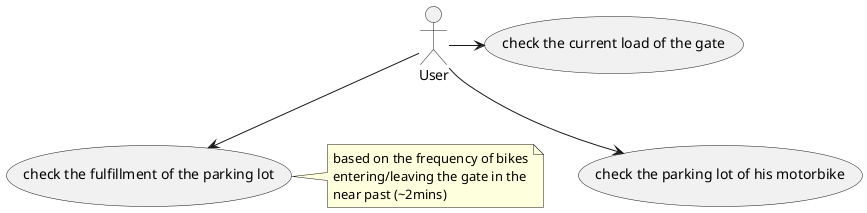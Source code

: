 @startuml

(check the fulfillment of the parking lot) as (fulfillment)

User --> (check the parking lot of his motorbike)
User --> (fulfillment)
User -> (check the current load of the gate)

note right of (fulfillment)
based on the frequency of bikes
entering/leaving the gate in the
near past (~2mins)
end note

@enduml